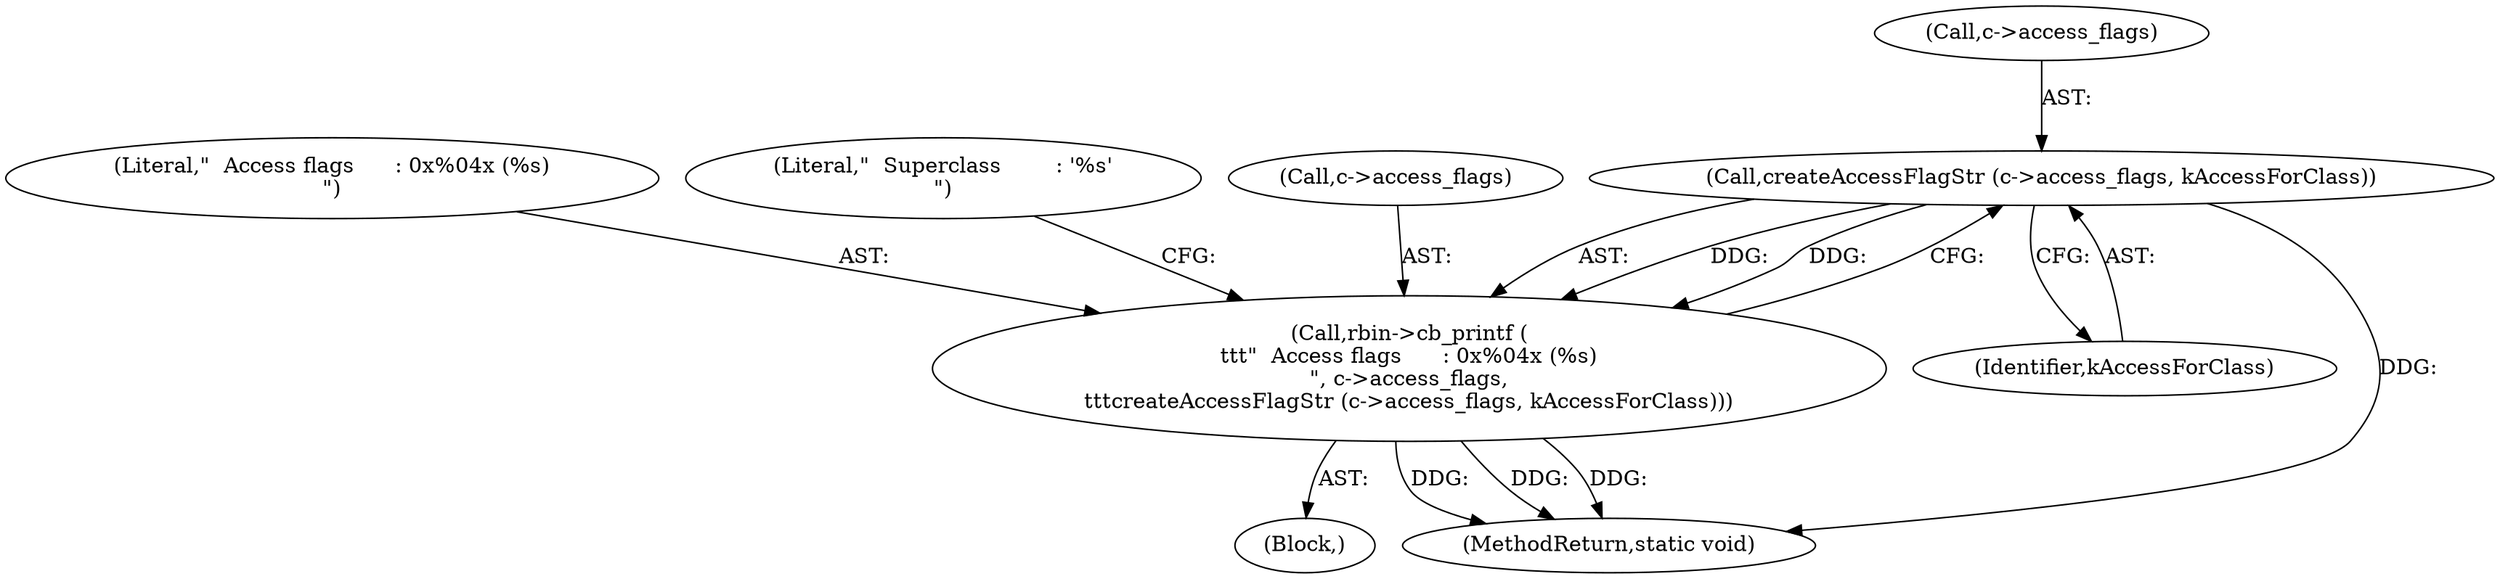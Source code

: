 digraph "0_radare2_1ea23bd6040441a21fbcfba69dce9a01af03f989@API" {
"1000226" [label="(Call,createAccessFlagStr (c->access_flags, kAccessForClass))"];
"1000221" [label="(Call,rbin->cb_printf (\n\t\t\t\"  Access flags      : 0x%04x (%s)\n\", c->access_flags,\n\t\t\tcreateAccessFlagStr (c->access_flags, kAccessForClass)))"];
"1000230" [label="(Identifier,kAccessForClass)"];
"1000222" [label="(Literal,\"  Access flags      : 0x%04x (%s)\n\")"];
"1000226" [label="(Call,createAccessFlagStr (c->access_flags, kAccessForClass))"];
"1000217" [label="(Block,)"];
"1000597" [label="(MethodReturn,static void)"];
"1000221" [label="(Call,rbin->cb_printf (\n\t\t\t\"  Access flags      : 0x%04x (%s)\n\", c->access_flags,\n\t\t\tcreateAccessFlagStr (c->access_flags, kAccessForClass)))"];
"1000232" [label="(Literal,\"  Superclass        : '%s'\n\")"];
"1000227" [label="(Call,c->access_flags)"];
"1000223" [label="(Call,c->access_flags)"];
"1000226" -> "1000221"  [label="AST: "];
"1000226" -> "1000230"  [label="CFG: "];
"1000227" -> "1000226"  [label="AST: "];
"1000230" -> "1000226"  [label="AST: "];
"1000221" -> "1000226"  [label="CFG: "];
"1000226" -> "1000597"  [label="DDG: "];
"1000226" -> "1000221"  [label="DDG: "];
"1000226" -> "1000221"  [label="DDG: "];
"1000221" -> "1000217"  [label="AST: "];
"1000222" -> "1000221"  [label="AST: "];
"1000223" -> "1000221"  [label="AST: "];
"1000232" -> "1000221"  [label="CFG: "];
"1000221" -> "1000597"  [label="DDG: "];
"1000221" -> "1000597"  [label="DDG: "];
"1000221" -> "1000597"  [label="DDG: "];
}
